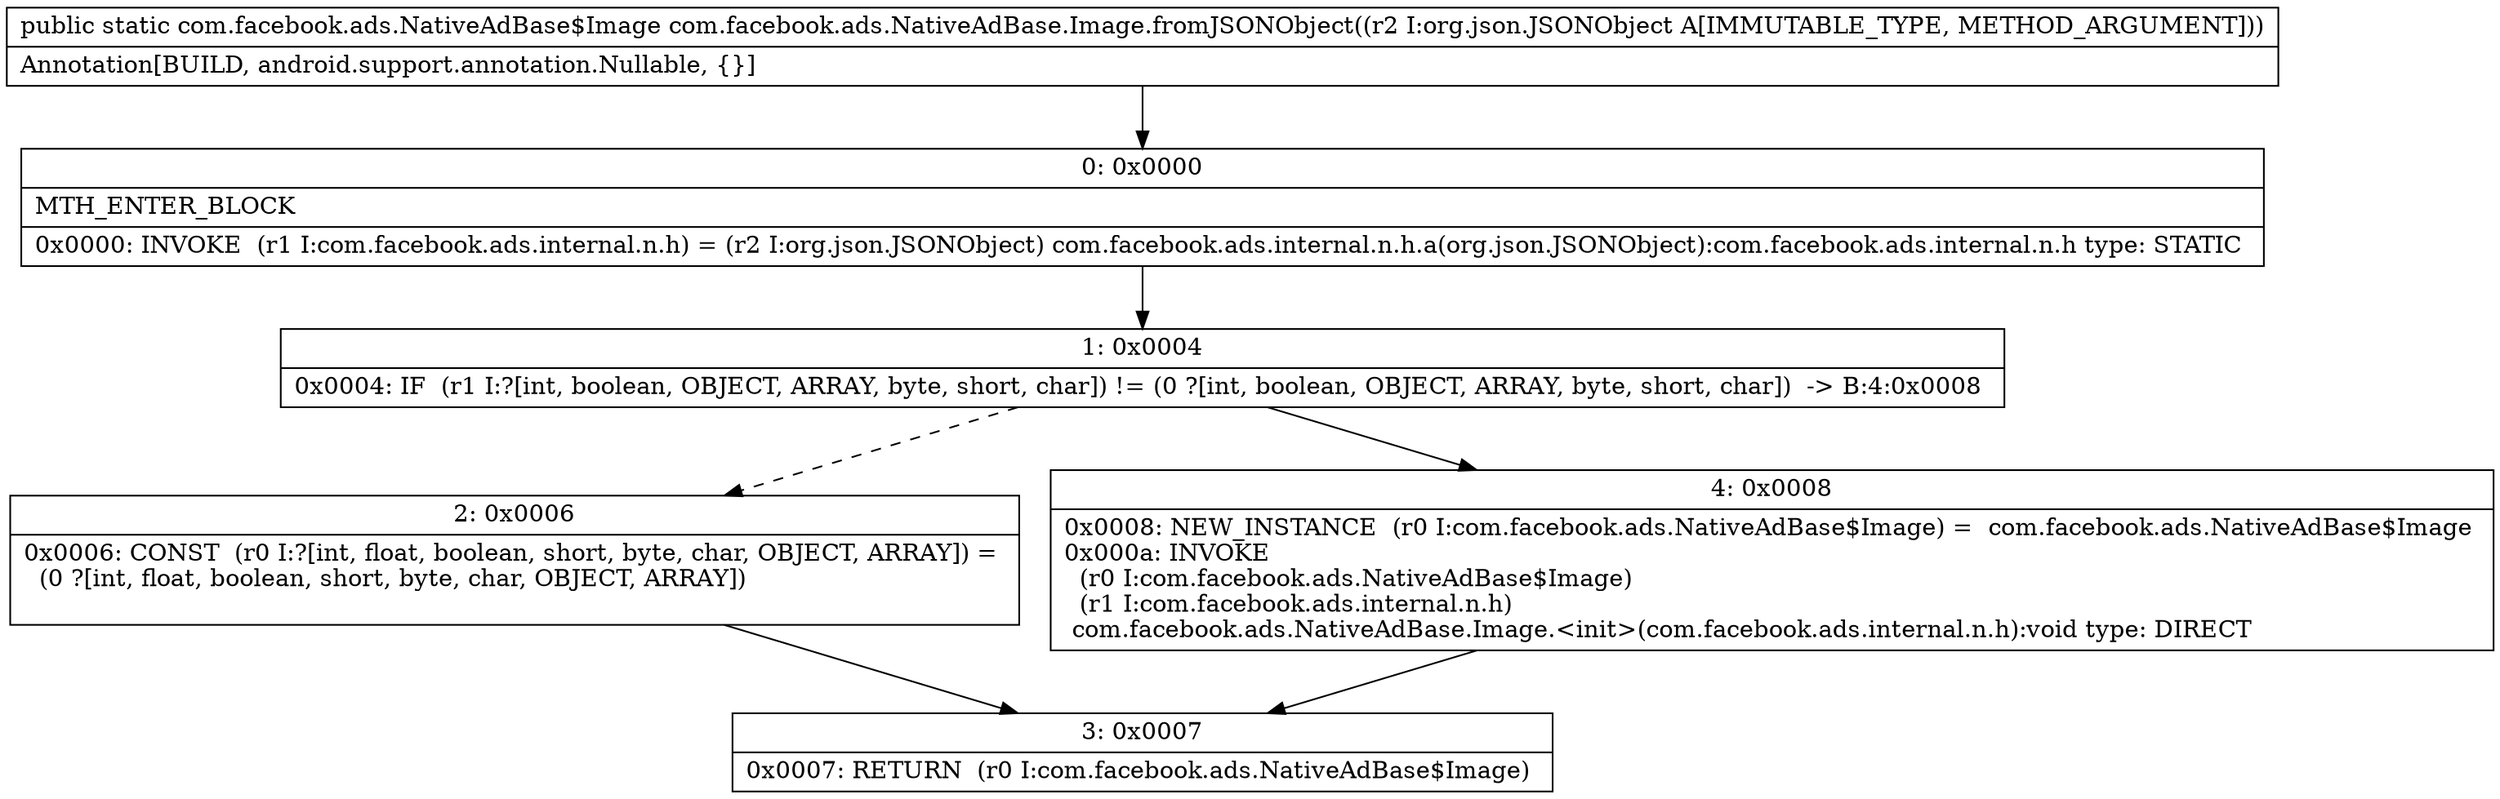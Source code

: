 digraph "CFG forcom.facebook.ads.NativeAdBase.Image.fromJSONObject(Lorg\/json\/JSONObject;)Lcom\/facebook\/ads\/NativeAdBase$Image;" {
Node_0 [shape=record,label="{0\:\ 0x0000|MTH_ENTER_BLOCK\l|0x0000: INVOKE  (r1 I:com.facebook.ads.internal.n.h) = (r2 I:org.json.JSONObject) com.facebook.ads.internal.n.h.a(org.json.JSONObject):com.facebook.ads.internal.n.h type: STATIC \l}"];
Node_1 [shape=record,label="{1\:\ 0x0004|0x0004: IF  (r1 I:?[int, boolean, OBJECT, ARRAY, byte, short, char]) != (0 ?[int, boolean, OBJECT, ARRAY, byte, short, char])  \-\> B:4:0x0008 \l}"];
Node_2 [shape=record,label="{2\:\ 0x0006|0x0006: CONST  (r0 I:?[int, float, boolean, short, byte, char, OBJECT, ARRAY]) = \l  (0 ?[int, float, boolean, short, byte, char, OBJECT, ARRAY])\l \l}"];
Node_3 [shape=record,label="{3\:\ 0x0007|0x0007: RETURN  (r0 I:com.facebook.ads.NativeAdBase$Image) \l}"];
Node_4 [shape=record,label="{4\:\ 0x0008|0x0008: NEW_INSTANCE  (r0 I:com.facebook.ads.NativeAdBase$Image) =  com.facebook.ads.NativeAdBase$Image \l0x000a: INVOKE  \l  (r0 I:com.facebook.ads.NativeAdBase$Image)\l  (r1 I:com.facebook.ads.internal.n.h)\l com.facebook.ads.NativeAdBase.Image.\<init\>(com.facebook.ads.internal.n.h):void type: DIRECT \l}"];
MethodNode[shape=record,label="{public static com.facebook.ads.NativeAdBase$Image com.facebook.ads.NativeAdBase.Image.fromJSONObject((r2 I:org.json.JSONObject A[IMMUTABLE_TYPE, METHOD_ARGUMENT]))  | Annotation[BUILD, android.support.annotation.Nullable, \{\}]\l}"];
MethodNode -> Node_0;
Node_0 -> Node_1;
Node_1 -> Node_2[style=dashed];
Node_1 -> Node_4;
Node_2 -> Node_3;
Node_4 -> Node_3;
}

